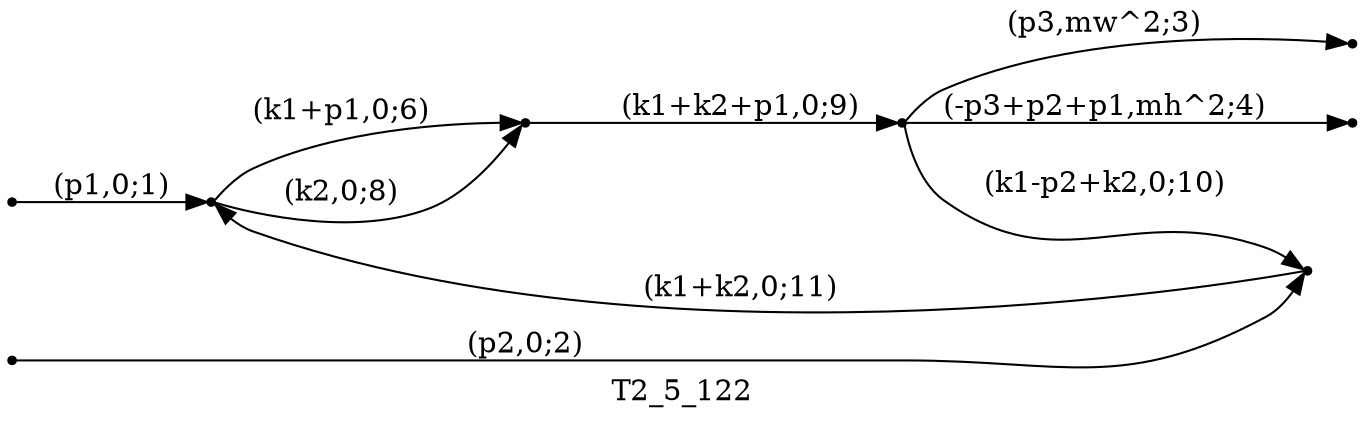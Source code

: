 digraph T2_5_122 {
  label="T2_5_122";
  rankdir="LR";
  subgraph edges {
    -1 -> 4 [label="(p1,0;1)"];
    -2 -> 3 [label="(p2,0;2)"];
    2 -> -3 [label="(p3,mw^2;3)"];
    2 -> -4 [label="(-p3+p2+p1,mh^2;4)"];
    4 -> 1 [label="(k1+p1,0;6)"];
    4 -> 1 [label="(k2,0;8)"];
    1 -> 2 [label="(k1+k2+p1,0;9)"];
    2 -> 3 [label="(k1-p2+k2,0;10)"];
    3 -> 4 [label="(k1+k2,0;11)"];
  }
  subgraph incoming { rank="source"; -1; -2; }
  subgraph outgoing { rank="sink"; -3; -4; }
-4 [shape=point];
-3 [shape=point];
-2 [shape=point];
-1 [shape=point];
1 [shape=point];
2 [shape=point];
3 [shape=point];
4 [shape=point];
}

